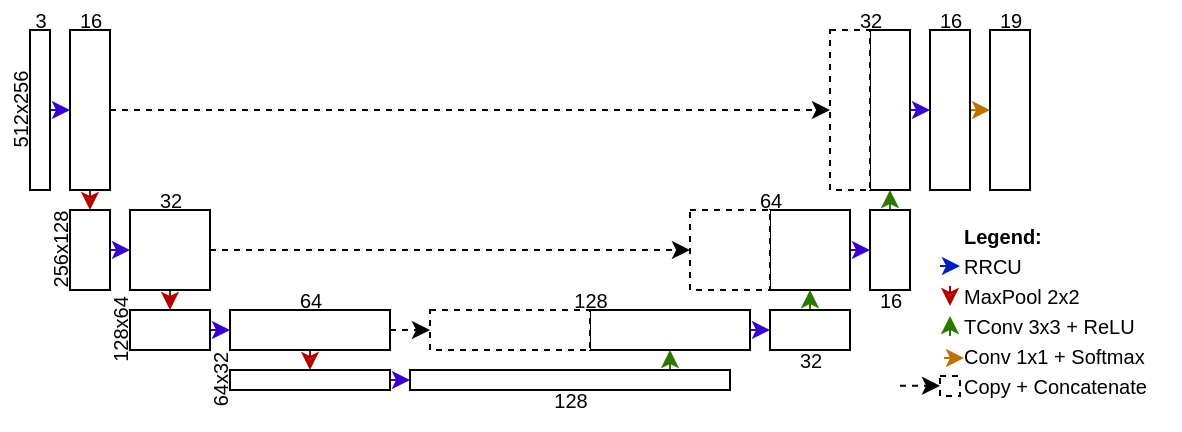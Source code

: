 <mxfile version="14.4.3" type="device"><diagram id="HnsP1_kHG5MDWEfz42Jk" name="Seite-1"><mxGraphModel dx="749" dy="639" grid="1" gridSize="10" guides="1" tooltips="1" connect="1" arrows="1" fold="1" page="1" pageScale="1" pageWidth="827" pageHeight="1169" math="0" shadow="0"><root><mxCell id="0"/><mxCell id="1" parent="0"/><mxCell id="ajrLGXQUUoRgyje957Fb-11" style="edgeStyle=orthogonalEdgeStyle;rounded=0;orthogonalLoop=1;jettySize=auto;html=1;exitX=1;exitY=0.5;exitDx=0;exitDy=0;entryX=0;entryY=0.5;entryDx=0;entryDy=0;fillColor=#6a00ff;strokeColor=#3700CC;" parent="1" source="ajrLGXQUUoRgyje957Fb-1" target="ajrLGXQUUoRgyje957Fb-2" edge="1"><mxGeometry relative="1" as="geometry"/></mxCell><mxCell id="ajrLGXQUUoRgyje957Fb-1" value="" style="rounded=0;whiteSpace=wrap;html=1;" parent="1" vertex="1"><mxGeometry x="70" y="35" width="10" height="80" as="geometry"/></mxCell><mxCell id="ajrLGXQUUoRgyje957Fb-16" style="edgeStyle=orthogonalEdgeStyle;rounded=0;orthogonalLoop=1;jettySize=auto;html=1;exitX=0.5;exitY=1;exitDx=0;exitDy=0;entryX=0.5;entryY=0;entryDx=0;entryDy=0;fillColor=#e51400;strokeColor=#B20000;" parent="1" source="ajrLGXQUUoRgyje957Fb-2" target="ajrLGXQUUoRgyje957Fb-3" edge="1"><mxGeometry relative="1" as="geometry"/></mxCell><mxCell id="ajrLGXQUUoRgyje957Fb-41" style="edgeStyle=orthogonalEdgeStyle;rounded=0;orthogonalLoop=1;jettySize=auto;html=1;exitX=1;exitY=0.5;exitDx=0;exitDy=0;entryX=0;entryY=0.5;entryDx=0;entryDy=0;dashed=1;" parent="1" source="ajrLGXQUUoRgyje957Fb-2" target="ajrLGXQUUoRgyje957Fb-35" edge="1"><mxGeometry relative="1" as="geometry"/></mxCell><mxCell id="ajrLGXQUUoRgyje957Fb-2" value="" style="rounded=0;whiteSpace=wrap;html=1;" parent="1" vertex="1"><mxGeometry x="90" y="35" width="20" height="80" as="geometry"/></mxCell><mxCell id="ajrLGXQUUoRgyje957Fb-14" style="edgeStyle=orthogonalEdgeStyle;rounded=0;orthogonalLoop=1;jettySize=auto;html=1;exitX=1;exitY=0.5;exitDx=0;exitDy=0;entryX=0;entryY=0.5;entryDx=0;entryDy=0;fillColor=#6a00ff;strokeColor=#3700CC;" parent="1" source="ajrLGXQUUoRgyje957Fb-3" target="ajrLGXQUUoRgyje957Fb-13" edge="1"><mxGeometry relative="1" as="geometry"/></mxCell><mxCell id="ajrLGXQUUoRgyje957Fb-3" value="" style="rounded=0;whiteSpace=wrap;html=1;" parent="1" vertex="1"><mxGeometry x="90" y="125" width="20" height="40" as="geometry"/></mxCell><mxCell id="ajrLGXQUUoRgyje957Fb-19" style="edgeStyle=orthogonalEdgeStyle;rounded=0;orthogonalLoop=1;jettySize=auto;html=1;exitX=1;exitY=0.5;exitDx=0;exitDy=0;entryX=0;entryY=0.5;entryDx=0;entryDy=0;fillColor=#6a00ff;strokeColor=#3700CC;" parent="1" source="ajrLGXQUUoRgyje957Fb-5" target="ajrLGXQUUoRgyje957Fb-18" edge="1"><mxGeometry relative="1" as="geometry"/></mxCell><mxCell id="ajrLGXQUUoRgyje957Fb-5" value="" style="rounded=0;whiteSpace=wrap;html=1;" parent="1" vertex="1"><mxGeometry x="120" y="175" width="40" height="20" as="geometry"/></mxCell><mxCell id="ajrLGXQUUoRgyje957Fb-23" style="edgeStyle=orthogonalEdgeStyle;rounded=0;orthogonalLoop=1;jettySize=auto;html=1;exitX=1;exitY=0.5;exitDx=0;exitDy=0;entryX=0;entryY=0.5;entryDx=0;entryDy=0;fillColor=#6a00ff;strokeColor=#3700CC;" parent="1" source="ajrLGXQUUoRgyje957Fb-6" target="ajrLGXQUUoRgyje957Fb-22" edge="1"><mxGeometry relative="1" as="geometry"/></mxCell><mxCell id="ajrLGXQUUoRgyje957Fb-6" value="" style="rounded=0;whiteSpace=wrap;html=1;" parent="1" vertex="1"><mxGeometry x="170" y="205" width="80" height="10" as="geometry"/></mxCell><mxCell id="ajrLGXQUUoRgyje957Fb-30" style="edgeStyle=orthogonalEdgeStyle;rounded=0;orthogonalLoop=1;jettySize=auto;html=1;exitX=1;exitY=0.5;exitDx=0;exitDy=0;entryX=0;entryY=0.5;entryDx=0;entryDy=0;fillColor=#6a00ff;strokeColor=#3700CC;" parent="1" source="ajrLGXQUUoRgyje957Fb-7" target="ajrLGXQUUoRgyje957Fb-29" edge="1"><mxGeometry relative="1" as="geometry"/></mxCell><mxCell id="ajrLGXQUUoRgyje957Fb-7" value="" style="rounded=0;whiteSpace=wrap;html=1;" parent="1" vertex="1"><mxGeometry x="350" y="175" width="80" height="20" as="geometry"/></mxCell><mxCell id="ajrLGXQUUoRgyje957Fb-32" style="edgeStyle=orthogonalEdgeStyle;rounded=0;orthogonalLoop=1;jettySize=auto;html=1;exitX=1;exitY=0.5;exitDx=0;exitDy=0;entryX=0;entryY=0.5;entryDx=0;entryDy=0;fillColor=#6a00ff;strokeColor=#3700CC;" parent="1" source="ajrLGXQUUoRgyje957Fb-8" target="ajrLGXQUUoRgyje957Fb-31" edge="1"><mxGeometry relative="1" as="geometry"/></mxCell><mxCell id="ajrLGXQUUoRgyje957Fb-8" value="" style="rounded=0;whiteSpace=wrap;html=1;" parent="1" vertex="1"><mxGeometry x="440" y="125" width="40" height="40" as="geometry"/></mxCell><mxCell id="ajrLGXQUUoRgyje957Fb-37" style="edgeStyle=orthogonalEdgeStyle;rounded=0;orthogonalLoop=1;jettySize=auto;html=1;exitX=1;exitY=0.5;exitDx=0;exitDy=0;entryX=0;entryY=0.5;entryDx=0;entryDy=0;fillColor=#6a00ff;strokeColor=#3700CC;" parent="1" source="ajrLGXQUUoRgyje957Fb-9" target="ajrLGXQUUoRgyje957Fb-36" edge="1"><mxGeometry relative="1" as="geometry"/></mxCell><mxCell id="ajrLGXQUUoRgyje957Fb-9" value="" style="rounded=0;whiteSpace=wrap;html=1;" parent="1" vertex="1"><mxGeometry x="490" y="35" width="20" height="80" as="geometry"/></mxCell><mxCell id="ajrLGXQUUoRgyje957Fb-10" value="" style="rounded=0;whiteSpace=wrap;html=1;" parent="1" vertex="1"><mxGeometry x="550" y="35" width="20" height="80" as="geometry"/></mxCell><mxCell id="ajrLGXQUUoRgyje957Fb-17" style="edgeStyle=orthogonalEdgeStyle;rounded=0;orthogonalLoop=1;jettySize=auto;html=1;exitX=0.5;exitY=1;exitDx=0;exitDy=0;entryX=0.5;entryY=0;entryDx=0;entryDy=0;fillColor=#e51400;strokeColor=#B20000;" parent="1" source="ajrLGXQUUoRgyje957Fb-13" target="ajrLGXQUUoRgyje957Fb-5" edge="1"><mxGeometry relative="1" as="geometry"/></mxCell><mxCell id="ajrLGXQUUoRgyje957Fb-40" style="edgeStyle=orthogonalEdgeStyle;rounded=0;orthogonalLoop=1;jettySize=auto;html=1;exitX=1;exitY=0.5;exitDx=0;exitDy=0;entryX=0;entryY=0.5;entryDx=0;entryDy=0;dashed=1;" parent="1" source="ajrLGXQUUoRgyje957Fb-13" target="ajrLGXQUUoRgyje957Fb-28" edge="1"><mxGeometry relative="1" as="geometry"/></mxCell><mxCell id="ajrLGXQUUoRgyje957Fb-13" value="" style="rounded=0;whiteSpace=wrap;html=1;" parent="1" vertex="1"><mxGeometry x="120" y="125" width="40" height="40" as="geometry"/></mxCell><mxCell id="ajrLGXQUUoRgyje957Fb-21" style="edgeStyle=orthogonalEdgeStyle;rounded=0;orthogonalLoop=1;jettySize=auto;html=1;exitX=0.5;exitY=1;exitDx=0;exitDy=0;entryX=0.5;entryY=0;entryDx=0;entryDy=0;fillColor=#e51400;strokeColor=#B20000;" parent="1" source="ajrLGXQUUoRgyje957Fb-18" target="ajrLGXQUUoRgyje957Fb-6" edge="1"><mxGeometry relative="1" as="geometry"/></mxCell><mxCell id="ajrLGXQUUoRgyje957Fb-39" style="edgeStyle=orthogonalEdgeStyle;rounded=0;orthogonalLoop=1;jettySize=auto;html=1;exitX=1;exitY=0.5;exitDx=0;exitDy=0;entryX=0;entryY=0.5;entryDx=0;entryDy=0;dashed=1;" parent="1" source="ajrLGXQUUoRgyje957Fb-18" target="ajrLGXQUUoRgyje957Fb-26" edge="1"><mxGeometry relative="1" as="geometry"/></mxCell><mxCell id="ajrLGXQUUoRgyje957Fb-18" value="" style="rounded=0;whiteSpace=wrap;html=1;" parent="1" vertex="1"><mxGeometry x="170" y="175" width="80" height="20" as="geometry"/></mxCell><mxCell id="ajrLGXQUUoRgyje957Fb-42" style="edgeStyle=orthogonalEdgeStyle;rounded=0;orthogonalLoop=1;jettySize=auto;html=1;exitX=0.75;exitY=0;exitDx=0;exitDy=0;entryX=0.5;entryY=1;entryDx=0;entryDy=0;fillColor=#60a917;strokeColor=#2D7600;" parent="1" source="ajrLGXQUUoRgyje957Fb-22" target="ajrLGXQUUoRgyje957Fb-7" edge="1"><mxGeometry relative="1" as="geometry"/></mxCell><mxCell id="ajrLGXQUUoRgyje957Fb-22" value="" style="rounded=0;whiteSpace=wrap;html=1;" parent="1" vertex="1"><mxGeometry x="260" y="205" width="160" height="10" as="geometry"/></mxCell><mxCell id="ajrLGXQUUoRgyje957Fb-26" value="" style="rounded=0;whiteSpace=wrap;html=1;dashed=1;" parent="1" vertex="1"><mxGeometry x="270" y="175" width="80" height="20" as="geometry"/></mxCell><mxCell id="ajrLGXQUUoRgyje957Fb-28" value="" style="rounded=0;whiteSpace=wrap;html=1;dashed=1;" parent="1" vertex="1"><mxGeometry x="400" y="125" width="40" height="40" as="geometry"/></mxCell><mxCell id="ajrLGXQUUoRgyje957Fb-33" style="edgeStyle=orthogonalEdgeStyle;rounded=0;orthogonalLoop=1;jettySize=auto;html=1;exitX=0.5;exitY=0;exitDx=0;exitDy=0;entryX=0.5;entryY=1;entryDx=0;entryDy=0;fillColor=#60a917;strokeColor=#2D7600;" parent="1" source="ajrLGXQUUoRgyje957Fb-29" target="ajrLGXQUUoRgyje957Fb-8" edge="1"><mxGeometry relative="1" as="geometry"/></mxCell><mxCell id="ajrLGXQUUoRgyje957Fb-29" value="" style="rounded=0;whiteSpace=wrap;html=1;" parent="1" vertex="1"><mxGeometry x="440" y="175" width="40" height="20" as="geometry"/></mxCell><mxCell id="ajrLGXQUUoRgyje957Fb-34" style="edgeStyle=orthogonalEdgeStyle;rounded=0;orthogonalLoop=1;jettySize=auto;html=1;exitX=0.5;exitY=0;exitDx=0;exitDy=0;entryX=0.5;entryY=1;entryDx=0;entryDy=0;fillColor=#60a917;strokeColor=#2D7600;" parent="1" source="ajrLGXQUUoRgyje957Fb-31" target="ajrLGXQUUoRgyje957Fb-9" edge="1"><mxGeometry relative="1" as="geometry"/></mxCell><mxCell id="ajrLGXQUUoRgyje957Fb-31" value="" style="rounded=0;whiteSpace=wrap;html=1;" parent="1" vertex="1"><mxGeometry x="490" y="125" width="20" height="40" as="geometry"/></mxCell><mxCell id="ajrLGXQUUoRgyje957Fb-35" value="" style="rounded=0;whiteSpace=wrap;html=1;dashed=1;" parent="1" vertex="1"><mxGeometry x="470" y="35" width="20" height="80" as="geometry"/></mxCell><mxCell id="ajrLGXQUUoRgyje957Fb-38" style="edgeStyle=orthogonalEdgeStyle;rounded=0;orthogonalLoop=1;jettySize=auto;html=1;exitX=1;exitY=0.5;exitDx=0;exitDy=0;entryX=0;entryY=0.5;entryDx=0;entryDy=0;fillColor=#f0a30a;strokeColor=#BD7000;" parent="1" source="ajrLGXQUUoRgyje957Fb-36" target="ajrLGXQUUoRgyje957Fb-10" edge="1"><mxGeometry relative="1" as="geometry"/></mxCell><mxCell id="ajrLGXQUUoRgyje957Fb-36" value="" style="rounded=0;whiteSpace=wrap;html=1;" parent="1" vertex="1"><mxGeometry x="520" y="35" width="20" height="80" as="geometry"/></mxCell><mxCell id="ajrLGXQUUoRgyje957Fb-43" value="512x256" style="text;html=1;align=center;verticalAlign=middle;resizable=0;points=[];autosize=1;fontSize=10;rotation=-90;" parent="1" vertex="1"><mxGeometry x="40" y="65" width="50" height="20" as="geometry"/></mxCell><mxCell id="ajrLGXQUUoRgyje957Fb-44" value="256x128" style="text;html=1;align=center;verticalAlign=middle;resizable=0;points=[];autosize=1;fontSize=10;rotation=-90;" parent="1" vertex="1"><mxGeometry x="60" y="135" width="50" height="20" as="geometry"/></mxCell><mxCell id="ajrLGXQUUoRgyje957Fb-45" value="128x64" style="text;html=1;align=center;verticalAlign=middle;resizable=0;points=[];autosize=1;fontSize=10;rotation=-90;" parent="1" vertex="1"><mxGeometry x="90" y="175" width="50" height="20" as="geometry"/></mxCell><mxCell id="ajrLGXQUUoRgyje957Fb-46" value="64x32" style="text;html=1;align=center;verticalAlign=middle;resizable=0;points=[];autosize=1;fontSize=10;rotation=-90;" parent="1" vertex="1"><mxGeometry x="145" y="200" width="40" height="20" as="geometry"/></mxCell><mxCell id="ajrLGXQUUoRgyje957Fb-47" value="3" style="text;html=1;align=center;verticalAlign=middle;resizable=0;points=[];autosize=1;fontSize=10;" parent="1" vertex="1"><mxGeometry x="65" y="20" width="20" height="20" as="geometry"/></mxCell><mxCell id="ajrLGXQUUoRgyje957Fb-48" value="16" style="text;html=1;align=center;verticalAlign=middle;resizable=0;points=[];autosize=1;fontSize=10;" parent="1" vertex="1"><mxGeometry x="85" y="20" width="30" height="20" as="geometry"/></mxCell><mxCell id="ajrLGXQUUoRgyje957Fb-49" value="32" style="text;html=1;align=center;verticalAlign=middle;resizable=0;points=[];autosize=1;fontSize=10;" parent="1" vertex="1"><mxGeometry x="125" y="110" width="30" height="20" as="geometry"/></mxCell><mxCell id="ajrLGXQUUoRgyje957Fb-50" value="64" style="text;html=1;align=center;verticalAlign=middle;resizable=0;points=[];autosize=1;fontSize=10;" parent="1" vertex="1"><mxGeometry x="195" y="160" width="30" height="20" as="geometry"/></mxCell><mxCell id="ajrLGXQUUoRgyje957Fb-51" value="128" style="text;html=1;align=center;verticalAlign=middle;resizable=0;points=[];autosize=1;fontSize=10;" parent="1" vertex="1"><mxGeometry x="325" y="210" width="30" height="20" as="geometry"/></mxCell><mxCell id="ajrLGXQUUoRgyje957Fb-52" value="128" style="text;html=1;align=center;verticalAlign=middle;resizable=0;points=[];autosize=1;fontSize=10;" parent="1" vertex="1"><mxGeometry x="335" y="160" width="30" height="20" as="geometry"/></mxCell><mxCell id="ajrLGXQUUoRgyje957Fb-53" value="64" style="text;html=1;align=center;verticalAlign=middle;resizable=0;points=[];autosize=1;fontSize=10;" parent="1" vertex="1"><mxGeometry x="425" y="110" width="30" height="20" as="geometry"/></mxCell><mxCell id="ajrLGXQUUoRgyje957Fb-54" value="32" style="text;html=1;align=center;verticalAlign=middle;resizable=0;points=[];autosize=1;fontSize=10;" parent="1" vertex="1"><mxGeometry x="475" y="20" width="30" height="20" as="geometry"/></mxCell><mxCell id="ajrLGXQUUoRgyje957Fb-55" value="16" style="text;html=1;align=center;verticalAlign=middle;resizable=0;points=[];autosize=1;fontSize=10;" parent="1" vertex="1"><mxGeometry x="515" y="20" width="30" height="20" as="geometry"/></mxCell><mxCell id="ajrLGXQUUoRgyje957Fb-56" value="19" style="text;html=1;align=center;verticalAlign=middle;resizable=0;points=[];autosize=1;fontSize=10;" parent="1" vertex="1"><mxGeometry x="545" y="20" width="30" height="20" as="geometry"/></mxCell><mxCell id="ajrLGXQUUoRgyje957Fb-58" value="32" style="text;html=1;align=center;verticalAlign=middle;resizable=0;points=[];autosize=1;fontSize=10;" parent="1" vertex="1"><mxGeometry x="445" y="190" width="30" height="20" as="geometry"/></mxCell><mxCell id="ajrLGXQUUoRgyje957Fb-59" value="16" style="text;html=1;align=center;verticalAlign=middle;resizable=0;points=[];autosize=1;fontSize=10;" parent="1" vertex="1"><mxGeometry x="485" y="160" width="30" height="20" as="geometry"/></mxCell><mxCell id="ajrLGXQUUoRgyje957Fb-62" value="&lt;p style=&quot;line-height: 150%&quot;&gt;&lt;b&gt;Legend:&lt;/b&gt;&lt;br&gt;RRCU&lt;br&gt;MaxPool 2x2&lt;br&gt;TConv 3x3 + ReLU&lt;br&gt;Conv 1x1 + Softmax&lt;br&gt;Copy + Concatenate&lt;/p&gt;" style="text;html=1;align=left;verticalAlign=middle;resizable=0;points=[];autosize=1;fontSize=10;" parent="1" vertex="1"><mxGeometry x="535" y="115" width="110" height="120" as="geometry"/></mxCell><mxCell id="ajrLGXQUUoRgyje957Fb-63" value="" style="endArrow=classic;html=1;fontSize=10;fillColor=#0050ef;strokeColor=#001DBC;" parent="1" edge="1"><mxGeometry width="50" height="50" relative="1" as="geometry"><mxPoint x="525" y="153" as="sourcePoint"/><mxPoint x="535" y="153" as="targetPoint"/></mxGeometry></mxCell><mxCell id="ajrLGXQUUoRgyje957Fb-65" value="" style="endArrow=classic;html=1;fontSize=10;fillColor=#e51400;strokeColor=#B20000;" parent="1" edge="1"><mxGeometry width="50" height="50" relative="1" as="geometry"><mxPoint x="530" y="163" as="sourcePoint"/><mxPoint x="530" y="173" as="targetPoint"/><Array as="points"><mxPoint x="530" y="163"/></Array></mxGeometry></mxCell><mxCell id="ajrLGXQUUoRgyje957Fb-66" value="" style="endArrow=classic;html=1;fontSize=10;fillColor=#60a917;strokeColor=#2D7600;" parent="1" edge="1"><mxGeometry width="50" height="50" relative="1" as="geometry"><mxPoint x="530" y="188" as="sourcePoint"/><mxPoint x="530" y="178" as="targetPoint"/><Array as="points"/></mxGeometry></mxCell><mxCell id="ajrLGXQUUoRgyje957Fb-67" value="" style="endArrow=classic;html=1;fontSize=10;fillColor=#f0a30a;strokeColor=#BD7000;" parent="1" edge="1"><mxGeometry width="50" height="50" relative="1" as="geometry"><mxPoint x="527" y="199" as="sourcePoint"/><mxPoint x="537" y="199" as="targetPoint"/></mxGeometry></mxCell><mxCell id="ajrLGXQUUoRgyje957Fb-68" value="" style="endArrow=classic;html=1;fontSize=10;dashed=1;" parent="1" edge="1"><mxGeometry width="50" height="50" relative="1" as="geometry"><mxPoint x="505" y="212.88" as="sourcePoint"/><mxPoint x="525" y="212.88" as="targetPoint"/></mxGeometry></mxCell><mxCell id="ajrLGXQUUoRgyje957Fb-69" value="" style="rounded=0;whiteSpace=wrap;html=1;dashed=1;" parent="1" vertex="1"><mxGeometry x="525" y="208" width="10" height="10" as="geometry"/></mxCell></root></mxGraphModel></diagram></mxfile>